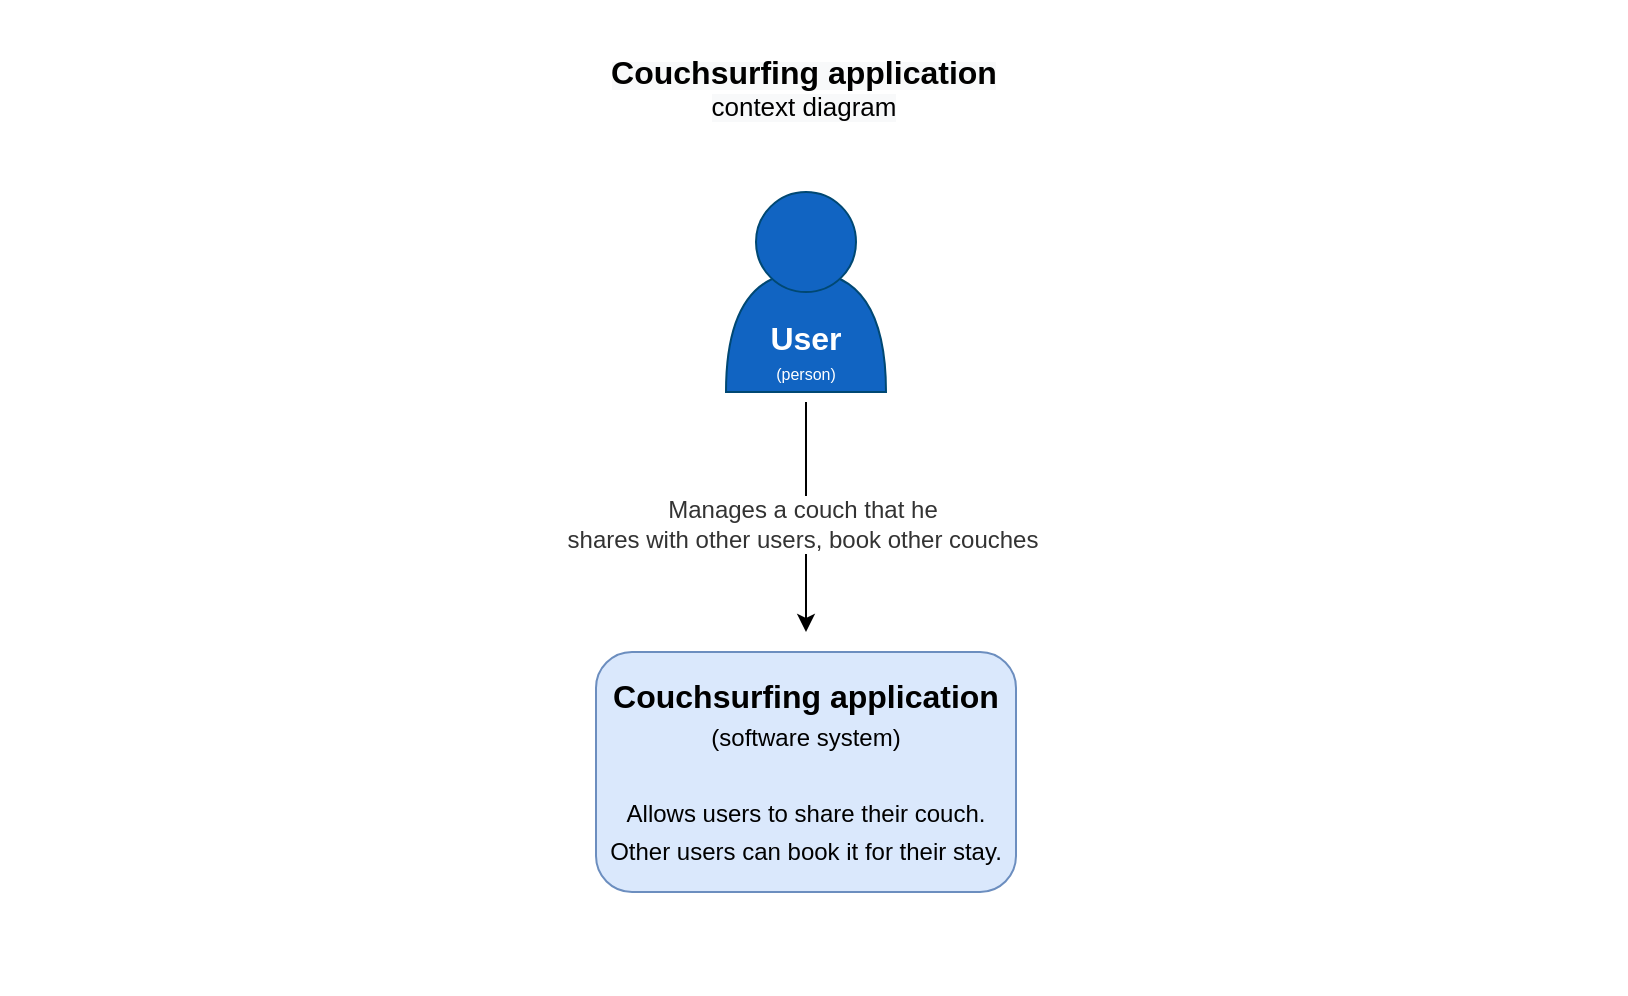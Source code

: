 <mxfile version="14.6.9" type="device" pages="3"><diagram id="bf0Kv5MnVXWrw-yyuCLh" name="Context"><mxGraphModel dx="1977" dy="1232" grid="0" gridSize="10" guides="1" tooltips="1" connect="1" arrows="1" fold="1" page="1" pageScale="1" pageWidth="827" pageHeight="1169" background="none" math="0" shadow="0"><root><mxCell id="0"/><mxCell id="1" parent="0"/><mxCell id="cnw-Rfkm2ONqEyJP8UEB-2" value="" style="rounded=0;whiteSpace=wrap;html=1;dashed=1;fontSize=12;align=center;strokeColor=none;" vertex="1" parent="1"><mxGeometry x="11" y="139" width="813" height="497" as="geometry"/></mxCell><mxCell id="cnw-Rfkm2ONqEyJP8UEB-1" value="" style="group" vertex="1" connectable="0" parent="1"><mxGeometry x="309" y="159" width="210" height="426" as="geometry"/></mxCell><mxCell id="qpuMlwYpVly-YNOarBs6-17" value="" style="endArrow=classic;html=1;fontSize=12;" edge="1" parent="cnw-Rfkm2ONqEyJP8UEB-1"><mxGeometry width="50" height="50" relative="1" as="geometry"><mxPoint x="105" y="181" as="sourcePoint"/><mxPoint x="105" y="296" as="targetPoint"/></mxGeometry></mxCell><mxCell id="qpuMlwYpVly-YNOarBs6-18" value="&lt;font color=&quot;#333333&quot;&gt;Manages a couch that he &lt;br&gt;shares with other users, book other couches&lt;/font&gt;" style="edgeLabel;html=1;align=center;verticalAlign=middle;resizable=0;points=[];fontSize=12;" vertex="1" connectable="0" parent="qpuMlwYpVly-YNOarBs6-17"><mxGeometry x="0.064" y="-2" relative="1" as="geometry"><mxPoint as="offset"/></mxGeometry></mxCell><mxCell id="qpuMlwYpVly-YNOarBs6-9" value="&lt;b&gt;Couchsurfing application&lt;br&gt;&lt;/b&gt;&lt;font style=&quot;font-size: 12px&quot;&gt;(software system)&lt;br&gt;&lt;/font&gt;&lt;br&gt;&lt;font style=&quot;font-size: 12px&quot;&gt;Allows users to share their couch. Other users can book it for their stay.&lt;/font&gt;" style="rounded=1;whiteSpace=wrap;html=1;fontSize=16;align=center;fillColor=#dae8fc;strokeColor=#6c8ebf;perimeterSpacing=0;labelPadding=0;autosize=0;" vertex="1" parent="cnw-Rfkm2ONqEyJP8UEB-1"><mxGeometry y="306" width="210" height="120" as="geometry"/></mxCell><mxCell id="qpuMlwYpVly-YNOarBs6-4" value="" style="group;align=center;" vertex="1" connectable="0" parent="cnw-Rfkm2ONqEyJP8UEB-1"><mxGeometry x="65" y="76" width="80" height="100" as="geometry"/></mxCell><mxCell id="qpuMlwYpVly-YNOarBs6-15" value="" style="group" vertex="1" connectable="0" parent="qpuMlwYpVly-YNOarBs6-4"><mxGeometry width="80" height="100" as="geometry"/></mxCell><mxCell id="qpuMlwYpVly-YNOarBs6-1" value="" style="shape=or;whiteSpace=wrap;html=1;rotation=-90;strokeColor=#004873;fontColor=#ffffff;fillColor=#1164C2;" vertex="1" parent="qpuMlwYpVly-YNOarBs6-15"><mxGeometry x="10" y="30" width="60" height="80" as="geometry"/></mxCell><mxCell id="qpuMlwYpVly-YNOarBs6-3" value="" style="ellipse;whiteSpace=wrap;html=1;aspect=fixed;fontColor=#ffffff;fillColor=#1164C2;strokeColor=#004873;" vertex="1" parent="qpuMlwYpVly-YNOarBs6-15"><mxGeometry x="15" width="50" height="50" as="geometry"/></mxCell><mxCell id="qpuMlwYpVly-YNOarBs6-13" value="&lt;font&gt;&lt;font color=&quot;#ffffff&quot;&gt;&lt;b style=&quot;font-size: 16px&quot;&gt;User&lt;/b&gt;&lt;br&gt;&lt;font style=&quot;font-size: 8px&quot;&gt;(person)&lt;/font&gt;&lt;/font&gt;&lt;br&gt;&lt;/font&gt;" style="text;html=1;strokeColor=none;fillColor=none;align=center;verticalAlign=middle;whiteSpace=wrap;rounded=0;fontSize=12;" vertex="1" parent="qpuMlwYpVly-YNOarBs6-15"><mxGeometry y="60" width="80" height="40" as="geometry"/></mxCell><mxCell id="ZFUDKg3sdhICtD0l8YtX-1" value="&lt;font style=&quot;color: rgb(0, 0, 0); font-family: helvetica; font-style: normal; letter-spacing: normal; text-indent: 0px; text-transform: none; word-spacing: 0px; background-color: rgb(248, 249, 250);&quot;&gt;&lt;font style=&quot;font-size: 16px&quot;&gt;&lt;b&gt;Couchsurfing application&lt;br&gt;&lt;/b&gt;&lt;/font&gt;&lt;font style=&quot;font-size: 13px&quot;&gt;context diagram&lt;/font&gt;&lt;/font&gt;" style="text;whiteSpace=wrap;html=1;fontSize=12;align=center;" vertex="1" parent="cnw-Rfkm2ONqEyJP8UEB-1"><mxGeometry x="2" width="204" height="40" as="geometry"/></mxCell></root></mxGraphModel></diagram><diagram id="DQ6ZpjvWK2WBgyp1mZdP" name="Container"><mxGraphModel dx="1186" dy="739" grid="1" gridSize="10" guides="1" tooltips="1" connect="1" arrows="1" fold="1" page="1" pageScale="1" pageWidth="827" pageHeight="1169" math="0" shadow="0"><root><mxCell id="nePLXGq9ChVDrWSNlqch-0"/><mxCell id="nePLXGq9ChVDrWSNlqch-1" parent="nePLXGq9ChVDrWSNlqch-0"/><mxCell id="rwuIi4TvtSOLbJ99MuBf-6" value="" style="rounded=0;whiteSpace=wrap;html=1;fontSize=12;strokeColor=#004873;fillColor=none;align=center;dashed=1;" vertex="1" parent="nePLXGq9ChVDrWSNlqch-1"><mxGeometry x="70" y="260" width="690" height="430" as="geometry"/></mxCell><mxCell id="PoA_z67UZFgUqG4-wV7H-0" value="&lt;font&gt;&lt;b&gt;Travelhoop API&lt;br&gt;&lt;/b&gt;&lt;/font&gt;&lt;font style=&quot;font-size: 12px&quot;&gt;(Node.js, docker container)&lt;br&gt;&lt;/font&gt;&lt;br&gt;&lt;font style=&quot;font-size: 12px&quot;&gt;Provides internal functionality of an application via HTTP&lt;/font&gt;" style="rounded=1;whiteSpace=wrap;html=1;fontSize=16;align=center;fillColor=#dae8fc;strokeColor=#6c8ebf;perimeterSpacing=0;labelPadding=0;autosize=0;" vertex="1" parent="nePLXGq9ChVDrWSNlqch-1"><mxGeometry x="460" y="280" width="210" height="120" as="geometry"/></mxCell><mxCell id="ZaruZTQoCi_rwe057uaF-1" value="&lt;font style=&quot;font-size: 16px&quot;&gt;&lt;b&gt;Database&lt;br&gt;&lt;/b&gt;&lt;/font&gt;(Postgres)&lt;br&gt;&lt;br&gt;Stores infromation about users, couches, bookings etc" style="shape=cylinder3;whiteSpace=wrap;html=1;boundedLbl=1;backgroundOutline=1;size=15;fontSize=12;strokeColor=#6c8ebf;fillColor=#dae8fc;align=center;" vertex="1" parent="nePLXGq9ChVDrWSNlqch-1"><mxGeometry x="475" y="530" width="180" height="130" as="geometry"/></mxCell><mxCell id="ZaruZTQoCi_rwe057uaF-5" value="" style="group" vertex="1" connectable="0" parent="nePLXGq9ChVDrWSNlqch-1"><mxGeometry x="140" y="280" width="165" height="115" as="geometry"/></mxCell><mxCell id="ZaruZTQoCi_rwe057uaF-2" value="" style="shape=cylinder3;whiteSpace=wrap;html=1;boundedLbl=1;backgroundOutline=1;size=15;fontSize=12;strokeColor=#6c8ebf;fillColor=#dae8fc;align=center;rotation=90;" vertex="1" parent="ZaruZTQoCi_rwe057uaF-5"><mxGeometry x="25" y="-25" width="115" height="165" as="geometry"/></mxCell><mxCell id="ZaruZTQoCi_rwe057uaF-3" value="&lt;b style=&quot;font-size: 16px&quot;&gt;Queue&lt;br&gt;&lt;/b&gt;(Redis)&lt;br&gt;&lt;br&gt;Store messages (integration events) from each module" style="text;html=1;strokeColor=none;fillColor=none;align=center;verticalAlign=middle;whiteSpace=wrap;rounded=0;fontSize=12;" vertex="1" parent="ZaruZTQoCi_rwe057uaF-5"><mxGeometry x="11.25" y="12.5" width="130" height="90" as="geometry"/></mxCell><mxCell id="ZaruZTQoCi_rwe057uaF-6" value="" style="endArrow=classic;html=1;fontSize=12;exitX=0.5;exitY=1;exitDx=0;exitDy=0;entryX=0.5;entryY=0;entryDx=0;entryDy=0;entryPerimeter=0;" edge="1" parent="nePLXGq9ChVDrWSNlqch-1" source="PoA_z67UZFgUqG4-wV7H-0" target="ZaruZTQoCi_rwe057uaF-1"><mxGeometry width="50" height="50" relative="1" as="geometry"><mxPoint x="460" y="460" as="sourcePoint"/><mxPoint x="510" y="410" as="targetPoint"/></mxGeometry></mxCell><mxCell id="ZaruZTQoCi_rwe057uaF-7" value="Reads from and writes to" style="edgeLabel;html=1;align=center;verticalAlign=middle;resizable=0;points=[];fontSize=12;" vertex="1" connectable="0" parent="ZaruZTQoCi_rwe057uaF-6"><mxGeometry x="0.185" y="-1" relative="1" as="geometry"><mxPoint as="offset"/></mxGeometry></mxCell><mxCell id="ZaruZTQoCi_rwe057uaF-8" value="" style="endArrow=classic;html=1;fontSize=12;exitX=-0.005;exitY=0.125;exitDx=0;exitDy=0;exitPerimeter=0;entryX=0.145;entryY=0;entryDx=0;entryDy=4.35;entryPerimeter=0;" edge="1" parent="nePLXGq9ChVDrWSNlqch-1" source="PoA_z67UZFgUqG4-wV7H-0" target="ZaruZTQoCi_rwe057uaF-2"><mxGeometry width="50" height="50" relative="1" as="geometry"><mxPoint x="460" y="460" as="sourcePoint"/><mxPoint x="330" y="295" as="targetPoint"/></mxGeometry></mxCell><mxCell id="ZaruZTQoCi_rwe057uaF-12" value="Writes messages&lt;br&gt;to queue" style="edgeLabel;html=1;align=center;verticalAlign=middle;resizable=0;points=[];fontSize=12;" vertex="1" connectable="0" parent="ZaruZTQoCi_rwe057uaF-8"><mxGeometry x="-0.135" y="3" relative="1" as="geometry"><mxPoint as="offset"/></mxGeometry></mxCell><mxCell id="ZaruZTQoCi_rwe057uaF-11" value="" style="endArrow=classic;html=1;fontSize=12;exitX=-0.005;exitY=0.125;exitDx=0;exitDy=0;exitPerimeter=0;entryX=0.855;entryY=0;entryDx=0;entryDy=4.35;entryPerimeter=0;" edge="1" parent="nePLXGq9ChVDrWSNlqch-1" target="ZaruZTQoCi_rwe057uaF-2"><mxGeometry width="50" height="50" relative="1" as="geometry"><mxPoint x="460.0" y="370" as="sourcePoint"/><mxPoint x="301.7" y="421.675" as="targetPoint"/></mxGeometry></mxCell><mxCell id="ZaruZTQoCi_rwe057uaF-13" value="Consume messages&lt;br&gt;from queue" style="edgeLabel;html=1;align=center;verticalAlign=middle;resizable=0;points=[];fontSize=12;" vertex="1" connectable="0" parent="ZaruZTQoCi_rwe057uaF-11"><mxGeometry x="0.004" y="5" relative="1" as="geometry"><mxPoint as="offset"/></mxGeometry></mxCell><mxCell id="rwuIi4TvtSOLbJ99MuBf-0" value="" style="group;align=center;" vertex="1" connectable="0" parent="nePLXGq9ChVDrWSNlqch-1"><mxGeometry x="380" y="80" width="80" height="100" as="geometry"/></mxCell><mxCell id="rwuIi4TvtSOLbJ99MuBf-1" value="" style="group" vertex="1" connectable="0" parent="rwuIi4TvtSOLbJ99MuBf-0"><mxGeometry width="80" height="100" as="geometry"/></mxCell><mxCell id="rwuIi4TvtSOLbJ99MuBf-2" value="" style="shape=or;whiteSpace=wrap;html=1;rotation=-90;strokeColor=#004873;fontColor=#ffffff;fillColor=#1164C2;" vertex="1" parent="rwuIi4TvtSOLbJ99MuBf-1"><mxGeometry x="10" y="30" width="60" height="80" as="geometry"/></mxCell><mxCell id="rwuIi4TvtSOLbJ99MuBf-3" value="" style="ellipse;whiteSpace=wrap;html=1;aspect=fixed;fontColor=#ffffff;fillColor=#1164C2;strokeColor=#004873;" vertex="1" parent="rwuIi4TvtSOLbJ99MuBf-1"><mxGeometry x="15" width="50" height="50" as="geometry"/></mxCell><mxCell id="rwuIi4TvtSOLbJ99MuBf-4" value="&lt;font&gt;&lt;font color=&quot;#ffffff&quot;&gt;&lt;b style=&quot;font-size: 16px&quot;&gt;User&lt;/b&gt;&lt;br&gt;&lt;font style=&quot;font-size: 8px&quot;&gt;(person)&lt;/font&gt;&lt;/font&gt;&lt;br&gt;&lt;/font&gt;" style="text;html=1;strokeColor=none;fillColor=none;align=center;verticalAlign=middle;whiteSpace=wrap;rounded=0;fontSize=12;" vertex="1" parent="rwuIi4TvtSOLbJ99MuBf-1"><mxGeometry y="60" width="80" height="40" as="geometry"/></mxCell><mxCell id="rwuIi4TvtSOLbJ99MuBf-5" value="Make API calls&lt;br&gt;(http)" style="endArrow=classic;html=1;fontSize=12;exitX=0.5;exitY=1;exitDx=0;exitDy=0;entryX=0.5;entryY=0;entryDx=0;entryDy=0;" edge="1" parent="nePLXGq9ChVDrWSNlqch-1" source="rwuIi4TvtSOLbJ99MuBf-4" target="PoA_z67UZFgUqG4-wV7H-0"><mxGeometry width="50" height="50" relative="1" as="geometry"><mxPoint x="530" y="450" as="sourcePoint"/><mxPoint x="580" y="400" as="targetPoint"/></mxGeometry></mxCell><mxCell id="V3bCPfp2M5WKkJopkNXU-0" value="&lt;font style=&quot;color: rgb(0 , 0 , 0) ; font-family: &amp;#34;helvetica&amp;#34; ; font-style: normal ; letter-spacing: normal ; text-align: center ; text-indent: 0px ; text-transform: none ; word-spacing: 0px ; background-color: rgb(248 , 249 , 250)&quot;&gt;&lt;font style=&quot;font-size: 16px&quot;&gt;&lt;b&gt;Couchsurfing application&lt;br&gt;&lt;/b&gt;&lt;/font&gt;&lt;font style=&quot;font-size: 13px&quot;&gt;container diagram&lt;/font&gt;&lt;/font&gt;" style="text;whiteSpace=wrap;html=1;fontSize=12;" vertex="1" parent="nePLXGq9ChVDrWSNlqch-1"><mxGeometry x="80" y="620" width="170" height="40" as="geometry"/></mxCell></root></mxGraphModel></diagram><diagram id="kA7KHV31r7XP4tYRQUtb" name="Components"><mxGraphModel dx="359" dy="796" grid="1" gridSize="10" guides="1" tooltips="1" connect="1" arrows="1" fold="1" page="1" pageScale="1" pageWidth="827" pageHeight="1169" math="0" shadow="0"><root><mxCell id="2j8rdRpeGEWXns-TIyq2-0"/><mxCell id="2j8rdRpeGEWXns-TIyq2-1" parent="2j8rdRpeGEWXns-TIyq2-0"/><mxCell id="PTrN5IzhukYZrdJvI9WQ-0" value="" style="rounded=0;whiteSpace=wrap;html=1;fontSize=12;strokeColor=#004873;fillColor=none;align=center;dashed=1;" vertex="1" parent="2j8rdRpeGEWXns-TIyq2-1"><mxGeometry x="850" y="270" width="780" height="720" as="geometry"/></mxCell><mxCell id="AlvOEYQzcs9vG9H5B3ss-2" style="edgeStyle=orthogonalEdgeStyle;rounded=0;orthogonalLoop=1;jettySize=auto;html=1;exitX=0.5;exitY=1;exitDx=0;exitDy=0;entryX=0.5;entryY=0;entryDx=0;entryDy=0;fontSize=12;" edge="1" parent="2j8rdRpeGEWXns-TIyq2-1" source="URt6FZWt5SRbMvDKaHt3-20" target="AlvOEYQzcs9vG9H5B3ss-0"><mxGeometry relative="1" as="geometry"/></mxCell><mxCell id="AlvOEYQzcs9vG9H5B3ss-3" value="Execute on the application start" style="edgeLabel;html=1;align=center;verticalAlign=middle;resizable=0;points=[];fontSize=12;" vertex="1" connectable="0" parent="AlvOEYQzcs9vG9H5B3ss-2"><mxGeometry x="-0.067" y="2" relative="1" as="geometry"><mxPoint as="offset"/></mxGeometry></mxCell><mxCell id="URt6FZWt5SRbMvDKaHt3-20" value="&lt;font&gt;&lt;b&gt;Travelhoop App&lt;br&gt;&lt;/b&gt;&lt;/font&gt;&lt;font style=&quot;font-size: 12px&quot;&gt;(Node.js)&lt;br&gt;&lt;/font&gt;&lt;br&gt;&lt;font style=&quot;font-size: 12px&quot;&gt;Orchiestrate modules. Expose API&lt;/font&gt;" style="rounded=1;whiteSpace=wrap;html=1;fontSize=16;align=center;fillColor=#dae8fc;strokeColor=#6c8ebf;perimeterSpacing=0;labelPadding=0;autosize=0;" vertex="1" parent="2j8rdRpeGEWXns-TIyq2-1"><mxGeometry x="1029" y="290" width="210" height="120" as="geometry"/></mxCell><mxCell id="URt6FZWt5SRbMvDKaHt3-25" style="edgeStyle=orthogonalEdgeStyle;rounded=0;orthogonalLoop=1;jettySize=auto;html=1;exitX=0.75;exitY=1;exitDx=0;exitDy=0;entryX=0.5;entryY=0;entryDx=0;entryDy=0;fontSize=12;" edge="1" parent="2j8rdRpeGEWXns-TIyq2-1" source="URt6FZWt5SRbMvDKaHt3-26" target="URt6FZWt5SRbMvDKaHt3-38"><mxGeometry relative="1" as="geometry"/></mxCell><mxCell id="eQUq1ABpDuSmqyAHwOZl-5" value="Publish integration&lt;br&gt;events" style="edgeLabel;html=1;align=center;verticalAlign=middle;resizable=0;points=[];fontSize=12;" vertex="1" connectable="0" parent="URt6FZWt5SRbMvDKaHt3-25"><mxGeometry x="-0.113" y="-2" relative="1" as="geometry"><mxPoint x="13" as="offset"/></mxGeometry></mxCell><mxCell id="URt6FZWt5SRbMvDKaHt3-44" style="edgeStyle=orthogonalEdgeStyle;rounded=0;orthogonalLoop=1;jettySize=auto;html=1;exitX=0.25;exitY=1;exitDx=0;exitDy=0;entryX=0.5;entryY=0;entryDx=0;entryDy=0;entryPerimeter=0;fontSize=12;" edge="1" parent="2j8rdRpeGEWXns-TIyq2-1" source="URt6FZWt5SRbMvDKaHt3-26" target="URt6FZWt5SRbMvDKaHt3-30"><mxGeometry relative="1" as="geometry"/></mxCell><mxCell id="URt6FZWt5SRbMvDKaHt3-45" value="Make writes and reads" style="edgeLabel;html=1;align=center;verticalAlign=middle;resizable=0;points=[];fontSize=12;" vertex="1" connectable="0" parent="URt6FZWt5SRbMvDKaHt3-44"><mxGeometry x="-0.601" y="-2" relative="1" as="geometry"><mxPoint x="-99" y="158" as="offset"/></mxGeometry></mxCell><mxCell id="URt6FZWt5SRbMvDKaHt3-52" style="edgeStyle=orthogonalEdgeStyle;rounded=0;orthogonalLoop=1;jettySize=auto;html=1;exitX=1;exitY=0.75;exitDx=0;exitDy=0;entryX=0;entryY=0.75;entryDx=0;entryDy=0;fontSize=12;" edge="1" parent="2j8rdRpeGEWXns-TIyq2-1" source="URt6FZWt5SRbMvDKaHt3-26" target="URt6FZWt5SRbMvDKaHt3-39"><mxGeometry relative="1" as="geometry"/></mxCell><mxCell id="URt6FZWt5SRbMvDKaHt3-55" value="Dispatch internal&lt;br&gt;&amp;nbsp;module events &lt;br&gt;(domain)" style="edgeLabel;html=1;align=center;verticalAlign=middle;resizable=0;points=[];fontSize=12;" vertex="1" connectable="0" parent="URt6FZWt5SRbMvDKaHt3-52"><mxGeometry x="-0.111" y="3" relative="1" as="geometry"><mxPoint y="18" as="offset"/></mxGeometry></mxCell><mxCell id="URt6FZWt5SRbMvDKaHt3-26" value="&lt;font&gt;&lt;b&gt;App module&lt;br&gt;&lt;/b&gt;&lt;/font&gt;&lt;font style=&quot;font-size: 12px&quot;&gt;(Node.js)&lt;br&gt;e.g. booking, user, couch module&lt;br&gt;&lt;/font&gt;" style="rounded=1;whiteSpace=wrap;html=1;fontSize=16;align=center;fillColor=#dae8fc;strokeColor=#6c8ebf;perimeterSpacing=0;labelPadding=0;autosize=0;" vertex="1" parent="2j8rdRpeGEWXns-TIyq2-1"><mxGeometry x="1049" y="640" width="170" height="100" as="geometry"/></mxCell><mxCell id="URt6FZWt5SRbMvDKaHt3-30" value="&lt;font style=&quot;font-size: 16px&quot;&gt;&lt;b&gt;Database&lt;br&gt;&lt;/b&gt;&lt;/font&gt;(Postgres)&lt;br&gt;" style="shape=cylinder3;whiteSpace=wrap;html=1;boundedLbl=1;backgroundOutline=1;size=15;fontSize=12;strokeColor=#6c8ebf;fillColor=#dae8fc;align=center;" vertex="1" parent="2j8rdRpeGEWXns-TIyq2-1"><mxGeometry x="900" y="1021" width="180" height="100" as="geometry"/></mxCell><mxCell id="URt6FZWt5SRbMvDKaHt3-31" value="" style="group" vertex="1" connectable="0" parent="2j8rdRpeGEWXns-TIyq2-1"><mxGeometry x="1239" y="1021" width="165" height="102.61" as="geometry"/></mxCell><mxCell id="AlvOEYQzcs9vG9H5B3ss-1" value="" style="group" vertex="1" connectable="0" parent="URt6FZWt5SRbMvDKaHt3-31"><mxGeometry x="31" y="-11.25" width="137.61" height="95" as="geometry"/></mxCell><mxCell id="URt6FZWt5SRbMvDKaHt3-32" value="" style="shape=cylinder3;whiteSpace=wrap;html=1;boundedLbl=1;backgroundOutline=1;size=15;fontSize=12;strokeColor=#6c8ebf;fillColor=#dae8fc;align=center;rotation=90;" vertex="1" parent="AlvOEYQzcs9vG9H5B3ss-1"><mxGeometry x="23.75" y="-18.86" width="95" height="132.72" as="geometry"/></mxCell><mxCell id="URt6FZWt5SRbMvDKaHt3-33" value="&lt;b style=&quot;font-size: 16px&quot;&gt;Queue&lt;br&gt;&lt;/b&gt;(Redis)" style="text;html=1;strokeColor=none;fillColor=none;align=center;verticalAlign=middle;whiteSpace=wrap;rounded=0;fontSize=12;" vertex="1" parent="AlvOEYQzcs9vG9H5B3ss-1"><mxGeometry y="11.254" width="130" height="72.391" as="geometry"/></mxCell><mxCell id="URt6FZWt5SRbMvDKaHt3-34" style="edgeStyle=orthogonalEdgeStyle;rounded=0;orthogonalLoop=1;jettySize=auto;html=1;exitX=1;exitY=0.5;exitDx=0;exitDy=0;entryX=0.5;entryY=0;entryDx=0;entryDy=0;entryPerimeter=0;fontSize=12;" edge="1" parent="2j8rdRpeGEWXns-TIyq2-1" source="URt6FZWt5SRbMvDKaHt3-36" target="URt6FZWt5SRbMvDKaHt3-32"><mxGeometry relative="1" as="geometry"><Array as="points"><mxPoint x="1514" y="420"/><mxPoint x="1560" y="420"/><mxPoint x="1560" y="1057"/></Array></mxGeometry></mxCell><mxCell id="URt6FZWt5SRbMvDKaHt3-35" value="Consume message&lt;br&gt;from queue" style="edgeLabel;html=1;align=center;verticalAlign=middle;resizable=0;points=[];fontSize=12;" vertex="1" connectable="0" parent="URt6FZWt5SRbMvDKaHt3-34"><mxGeometry x="-0.031" y="-1" relative="1" as="geometry"><mxPoint as="offset"/></mxGeometry></mxCell><mxCell id="URt6FZWt5SRbMvDKaHt3-48" style="edgeStyle=orthogonalEdgeStyle;rounded=0;orthogonalLoop=1;jettySize=auto;html=1;exitX=0.5;exitY=1;exitDx=0;exitDy=0;entryX=0.5;entryY=0;entryDx=0;entryDy=0;fontSize=12;" edge="1" parent="2j8rdRpeGEWXns-TIyq2-1" source="URt6FZWt5SRbMvDKaHt3-36" target="URt6FZWt5SRbMvDKaHt3-39"><mxGeometry relative="1" as="geometry"/></mxCell><mxCell id="URt6FZWt5SRbMvDKaHt3-49" value="Dispatch messages" style="edgeLabel;html=1;align=center;verticalAlign=middle;resizable=0;points=[];fontSize=12;" vertex="1" connectable="0" parent="URt6FZWt5SRbMvDKaHt3-48"><mxGeometry x="-0.04" relative="1" as="geometry"><mxPoint as="offset"/></mxGeometry></mxCell><mxCell id="URt6FZWt5SRbMvDKaHt3-36" value="&lt;font&gt;&lt;b&gt;Background message dispatcher&lt;br&gt;&lt;/b&gt;&lt;/font&gt;&lt;font style=&quot;font-size: 12px&quot;&gt;(Cron job)&lt;/font&gt;" style="rounded=1;whiteSpace=wrap;html=1;fontSize=16;align=center;fillColor=#dae8fc;strokeColor=#6c8ebf;perimeterSpacing=0;labelPadding=0;autosize=0;" vertex="1" parent="2j8rdRpeGEWXns-TIyq2-1"><mxGeometry x="1374" y="340" width="140" height="100" as="geometry"/></mxCell><mxCell id="URt6FZWt5SRbMvDKaHt3-37" style="edgeStyle=orthogonalEdgeStyle;rounded=0;orthogonalLoop=1;jettySize=auto;html=1;exitX=0.5;exitY=1;exitDx=0;exitDy=0;entryX=0;entryY=0.5;entryDx=0;entryDy=0;entryPerimeter=0;fontSize=12;" edge="1" parent="2j8rdRpeGEWXns-TIyq2-1" source="URt6FZWt5SRbMvDKaHt3-38" target="URt6FZWt5SRbMvDKaHt3-32"><mxGeometry relative="1" as="geometry"/></mxCell><mxCell id="eQUq1ABpDuSmqyAHwOZl-6" value="Save messages to queue" style="edgeLabel;html=1;align=center;verticalAlign=middle;resizable=0;points=[];fontSize=12;" vertex="1" connectable="0" parent="URt6FZWt5SRbMvDKaHt3-37"><mxGeometry x="-0.08" y="-2" relative="1" as="geometry"><mxPoint y="12" as="offset"/></mxGeometry></mxCell><mxCell id="URt6FZWt5SRbMvDKaHt3-38" value="&lt;font&gt;&lt;b&gt;Message broker&lt;/b&gt;&lt;/font&gt;" style="rounded=1;whiteSpace=wrap;html=1;fontSize=16;align=center;fillColor=#dae8fc;strokeColor=#6c8ebf;perimeterSpacing=0;labelPadding=0;autosize=0;" vertex="1" parent="2j8rdRpeGEWXns-TIyq2-1"><mxGeometry x="1271.25" y="840" width="140" height="80" as="geometry"/></mxCell><mxCell id="URt6FZWt5SRbMvDKaHt3-53" style="edgeStyle=orthogonalEdgeStyle;rounded=0;orthogonalLoop=1;jettySize=auto;html=1;exitX=0;exitY=0.25;exitDx=0;exitDy=0;entryX=1;entryY=0.25;entryDx=0;entryDy=0;fontSize=12;" edge="1" parent="2j8rdRpeGEWXns-TIyq2-1" source="URt6FZWt5SRbMvDKaHt3-39" target="URt6FZWt5SRbMvDKaHt3-26"><mxGeometry relative="1" as="geometry"/></mxCell><mxCell id="URt6FZWt5SRbMvDKaHt3-54" value="Publish messages &lt;br&gt;to subscribers" style="edgeLabel;html=1;align=center;verticalAlign=middle;resizable=0;points=[];fontSize=12;" vertex="1" connectable="0" parent="URt6FZWt5SRbMvDKaHt3-53"><mxGeometry x="0.304" y="2" relative="1" as="geometry"><mxPoint x="18" y="-17" as="offset"/></mxGeometry></mxCell><mxCell id="URt6FZWt5SRbMvDKaHt3-39" value="&lt;font&gt;&lt;b&gt;Event dispatcher&lt;br&gt;&lt;/b&gt;&lt;/font&gt;&lt;font style=&quot;font-size: 12px&quot;&gt;(in memory)&lt;/font&gt;" style="rounded=1;whiteSpace=wrap;html=1;fontSize=16;align=center;fillColor=#dae8fc;strokeColor=#6c8ebf;perimeterSpacing=0;labelPadding=0;autosize=0;" vertex="1" parent="2j8rdRpeGEWXns-TIyq2-1"><mxGeometry x="1374" y="640" width="140" height="100" as="geometry"/></mxCell><mxCell id="-oKkmSsh426NYpIMELnf-0" value="&lt;font style=&quot;color: rgb(0 , 0 , 0) ; font-family: &amp;#34;helvetica&amp;#34; ; font-style: normal ; letter-spacing: normal ; text-align: center ; text-indent: 0px ; text-transform: none ; word-spacing: 0px ; background-color: rgb(248 , 249 , 250)&quot;&gt;&lt;b style=&quot;font-size: 16px&quot;&gt;Travelhoop API&lt;br&gt;&lt;/b&gt;&lt;font style=&quot;font-size: 13px&quot;&gt;component diagram&lt;/font&gt;&lt;/font&gt;" style="text;whiteSpace=wrap;html=1;fontSize=12;" vertex="1" parent="2j8rdRpeGEWXns-TIyq2-1"><mxGeometry x="860" y="280" width="170" height="40" as="geometry"/></mxCell><mxCell id="eQUq1ABpDuSmqyAHwOZl-0" value="" style="group;align=center;" vertex="1" connectable="0" parent="2j8rdRpeGEWXns-TIyq2-1"><mxGeometry x="1094" y="70" width="80" height="100" as="geometry"/></mxCell><mxCell id="eQUq1ABpDuSmqyAHwOZl-1" value="" style="group" vertex="1" connectable="0" parent="eQUq1ABpDuSmqyAHwOZl-0"><mxGeometry width="80" height="100" as="geometry"/></mxCell><mxCell id="eQUq1ABpDuSmqyAHwOZl-2" value="" style="shape=or;whiteSpace=wrap;html=1;rotation=-90;strokeColor=#004873;fontColor=#ffffff;fillColor=#1164C2;" vertex="1" parent="eQUq1ABpDuSmqyAHwOZl-1"><mxGeometry x="10" y="30" width="60" height="80" as="geometry"/></mxCell><mxCell id="eQUq1ABpDuSmqyAHwOZl-3" value="" style="ellipse;whiteSpace=wrap;html=1;aspect=fixed;fontColor=#ffffff;fillColor=#1164C2;strokeColor=#004873;" vertex="1" parent="eQUq1ABpDuSmqyAHwOZl-1"><mxGeometry x="15" width="50" height="50" as="geometry"/></mxCell><mxCell id="eQUq1ABpDuSmqyAHwOZl-4" value="&lt;font&gt;&lt;font color=&quot;#ffffff&quot;&gt;&lt;b style=&quot;font-size: 16px&quot;&gt;User&lt;/b&gt;&lt;br&gt;&lt;font style=&quot;font-size: 8px&quot;&gt;(person)&lt;/font&gt;&lt;/font&gt;&lt;br&gt;&lt;/font&gt;" style="text;html=1;strokeColor=none;fillColor=none;align=center;verticalAlign=middle;whiteSpace=wrap;rounded=0;fontSize=12;" vertex="1" parent="eQUq1ABpDuSmqyAHwOZl-1"><mxGeometry y="60" width="80" height="40" as="geometry"/></mxCell><mxCell id="eQUq1ABpDuSmqyAHwOZl-7" value="" style="edgeStyle=orthogonalEdgeStyle;rounded=0;orthogonalLoop=1;jettySize=auto;html=1;fontSize=12;" edge="1" parent="2j8rdRpeGEWXns-TIyq2-1" source="eQUq1ABpDuSmqyAHwOZl-4" target="URt6FZWt5SRbMvDKaHt3-20"><mxGeometry relative="1" as="geometry"/></mxCell><mxCell id="x3CXWcX3bAHO9DWNpqEz-0" value="Make API calls&lt;br&gt;(http)" style="edgeLabel;html=1;align=center;verticalAlign=middle;resizable=0;points=[];fontSize=12;" vertex="1" connectable="0" parent="eQUq1ABpDuSmqyAHwOZl-7"><mxGeometry x="0.121" relative="1" as="geometry"><mxPoint y="-11" as="offset"/></mxGeometry></mxCell><mxCell id="AlvOEYQzcs9vG9H5B3ss-4" value="Loads available modules" style="edgeStyle=orthogonalEdgeStyle;rounded=0;orthogonalLoop=1;jettySize=auto;html=1;exitX=0.5;exitY=1;exitDx=0;exitDy=0;entryX=0.5;entryY=0;entryDx=0;entryDy=0;fontSize=12;" edge="1" parent="2j8rdRpeGEWXns-TIyq2-1" source="AlvOEYQzcs9vG9H5B3ss-0" target="URt6FZWt5SRbMvDKaHt3-26"><mxGeometry relative="1" as="geometry"/></mxCell><mxCell id="AlvOEYQzcs9vG9H5B3ss-0" value="&lt;font&gt;&lt;b&gt;Module loader&lt;br&gt;&lt;/b&gt;&lt;/font&gt;&lt;font style=&quot;font-size: 12px&quot;&gt;(Node.js)&lt;br&gt;Load modules to the application&lt;br&gt;&lt;/font&gt;" style="rounded=1;whiteSpace=wrap;html=1;fontSize=16;align=center;fillColor=#dae8fc;strokeColor=#6c8ebf;perimeterSpacing=0;labelPadding=0;autosize=0;" vertex="1" parent="2j8rdRpeGEWXns-TIyq2-1"><mxGeometry x="1049" y="470" width="170" height="100" as="geometry"/></mxCell></root></mxGraphModel></diagram></mxfile>